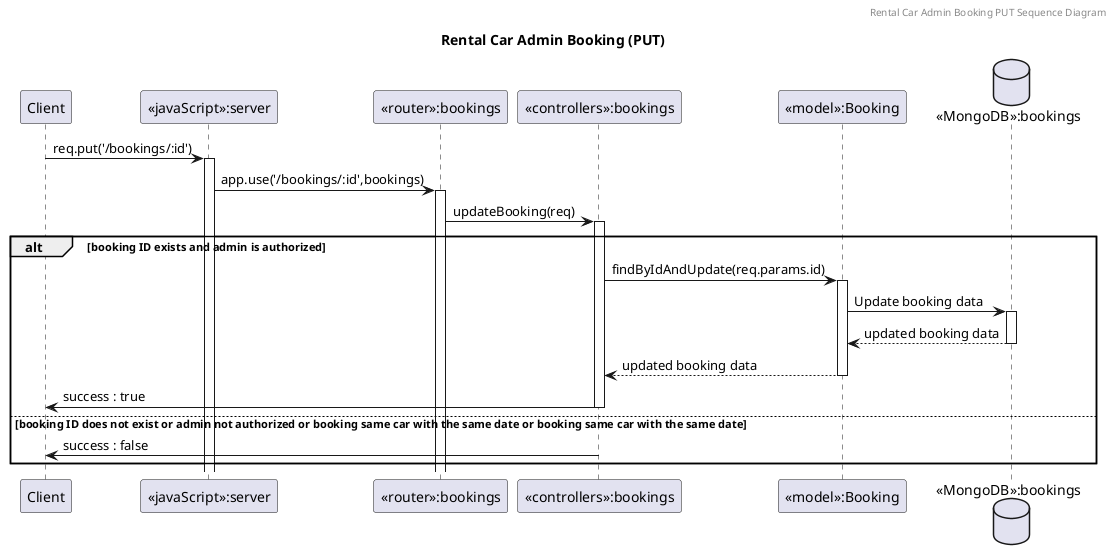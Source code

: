@startuml Rental Car Admin Booking (PUT)

header Rental Car Admin Booking PUT Sequence Diagram
title "Rental Car Admin Booking (PUT)"

participant "Client" as client
participant "<<javaScript>>:server" as server
participant "<<router>>:bookings" as routerBookings
participant "<<controllers>>:bookings" as controllersBookings
participant "<<model>>:Booking" as modelBooking
database "<<MongoDB>>:bookings" as BookingsDatabase

client->server ++:req.put('/bookings/:id')
server->routerBookings ++:app.use('/bookings/:id',bookings)
routerBookings -> controllersBookings ++:updateBooking(req)

alt booking ID exists and admin is authorized
    controllersBookings->modelBooking ++: findByIdAndUpdate(req.params.id)
    modelBooking ->BookingsDatabase ++: Update booking data
    BookingsDatabase --> modelBooking --: updated booking data
    controllersBookings <-- modelBooking --: updated booking data
    controllersBookings->client --:success : true
else booking ID does not exist or admin not authorized or booking same car with the same date or booking same car with the same date
    controllersBookings -> client --:success : false
end

@enduml
